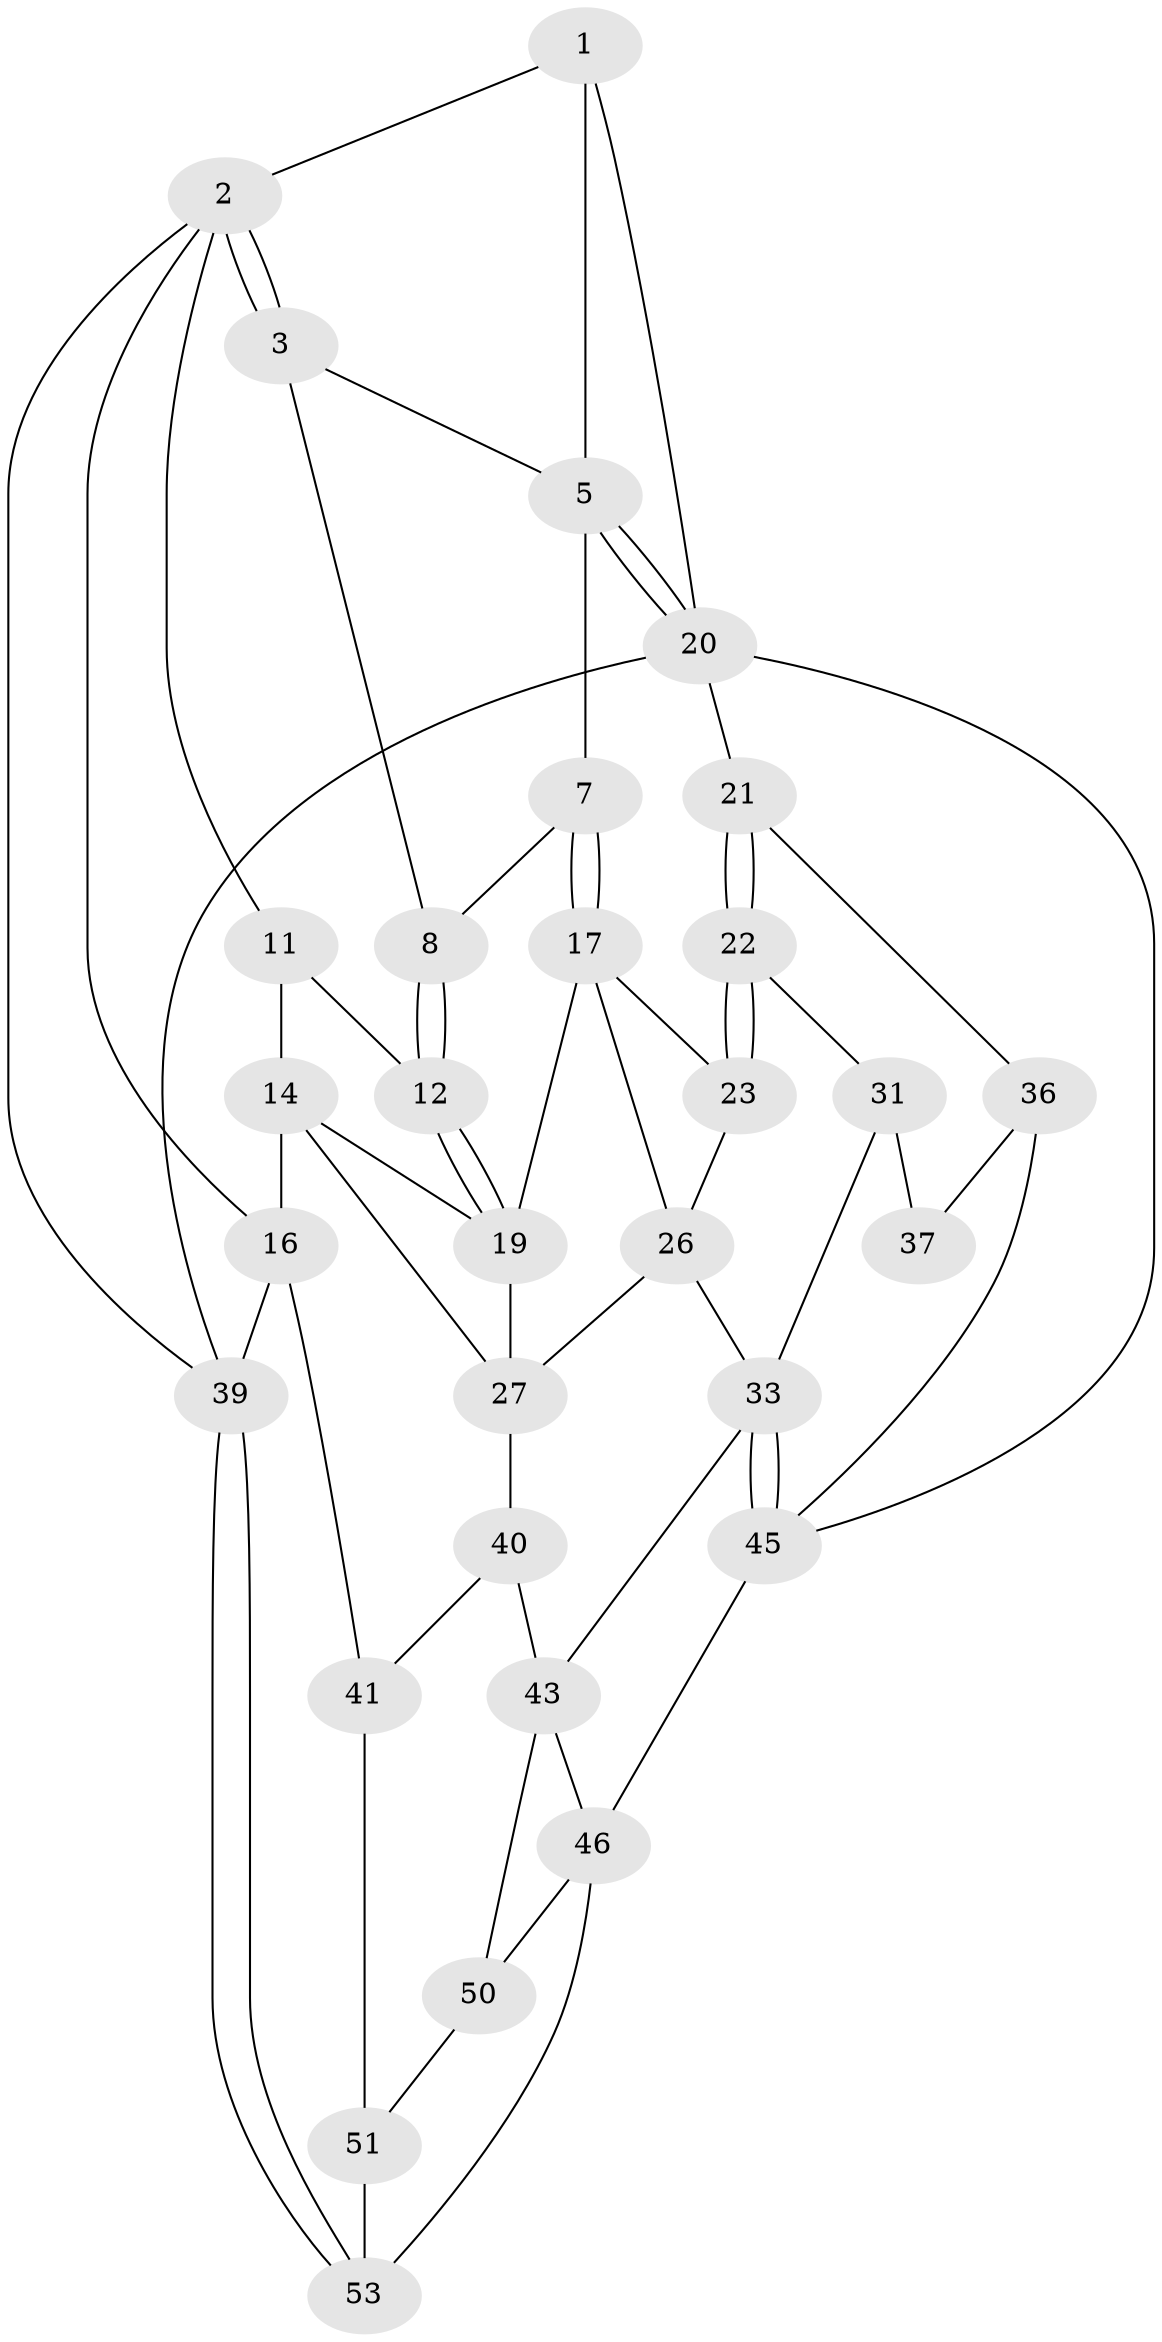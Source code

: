 // original degree distribution, {3: 0.05454545454545454, 6: 0.23636363636363636, 5: 0.45454545454545453, 4: 0.2545454545454545}
// Generated by graph-tools (version 1.1) at 2025/42/03/06/25 10:42:27]
// undirected, 31 vertices, 63 edges
graph export_dot {
graph [start="1"]
  node [color=gray90,style=filled];
  1 [pos="+0.8671649982037922+0"];
  2 [pos="+0+0",super="+10"];
  3 [pos="+0.565717315152948+0",super="+4"];
  5 [pos="+1+0.30713072655524587",super="+6"];
  7 [pos="+0.7407476778189291+0.3493812007839372"];
  8 [pos="+0.5293646381890335+0.23733103947162693",super="+9"];
  11 [pos="+0.3215915836084156+0.15837513011897156",super="+13"];
  12 [pos="+0.5103352754023184+0.3502095436118972"];
  14 [pos="+0.26666282393502266+0.42755929162688994",super="+15"];
  16 [pos="+0+0.45856601508618033",super="+38"];
  17 [pos="+0.7295443176487583+0.397154772147208",super="+18"];
  19 [pos="+0.5327060913392855+0.39513703937715816",super="+24"];
  20 [pos="+1+0.36479380658997207",super="+42"];
  21 [pos="+1+0.4977338521195907",super="+35"];
  22 [pos="+1+0.5118012793793063",super="+30"];
  23 [pos="+0.8442924257431862+0.4629787935603022",super="+25"];
  26 [pos="+0.6298838381248328+0.5991522665359544",super="+29"];
  27 [pos="+0.43010761718984675+0.604833436919852",super="+28"];
  31 [pos="+0.8323639550500517+0.7228411916874401",super="+32"];
  33 [pos="+0.6056463501820646+0.6881662480606733",super="+34"];
  36 [pos="+0.9918724632326794+0.7707874619805732",super="+49"];
  37 [pos="+0.967458342769079+0.769086386811188",super="+48"];
  39 [pos="+0+1"];
  40 [pos="+0.2917404281248839+0.714935968646554"];
  41 [pos="+0.16331300987989886+0.7961230955959466"];
  43 [pos="+0.5328975172920792+0.7401417316629606",super="+44"];
  45 [pos="+0.7157099013910184+1",super="+54"];
  46 [pos="+0.5419326148698793+1",super="+47"];
  50 [pos="+0.33741756709131415+0.8222928164164196"];
  51 [pos="+0.24044815077990625+0.9109199886921113",super="+52"];
  53 [pos="+0.009730692330391791+1",super="+55"];
  1 -- 2;
  1 -- 5;
  1 -- 20;
  2 -- 3;
  2 -- 3;
  2 -- 39;
  2 -- 16;
  2 -- 11;
  3 -- 8;
  3 -- 5;
  5 -- 20;
  5 -- 20;
  5 -- 7;
  7 -- 8;
  7 -- 17;
  7 -- 17;
  8 -- 12;
  8 -- 12;
  11 -- 12;
  11 -- 14;
  12 -- 19;
  12 -- 19;
  14 -- 16;
  14 -- 19;
  14 -- 27;
  16 -- 41;
  16 -- 39;
  17 -- 23;
  17 -- 26;
  17 -- 19;
  19 -- 27;
  20 -- 21 [weight=2];
  20 -- 45;
  20 -- 39;
  21 -- 22;
  21 -- 22;
  21 -- 36;
  22 -- 23 [weight=2];
  22 -- 23;
  22 -- 31;
  23 -- 26;
  26 -- 33;
  26 -- 27;
  27 -- 40;
  31 -- 37 [weight=2];
  31 -- 33;
  33 -- 45;
  33 -- 45;
  33 -- 43;
  36 -- 37 [weight=2];
  36 -- 45;
  39 -- 53;
  39 -- 53;
  40 -- 41;
  40 -- 43;
  41 -- 51;
  43 -- 46;
  43 -- 50;
  45 -- 46;
  46 -- 53;
  46 -- 50;
  50 -- 51;
  51 -- 53 [weight=2];
}
